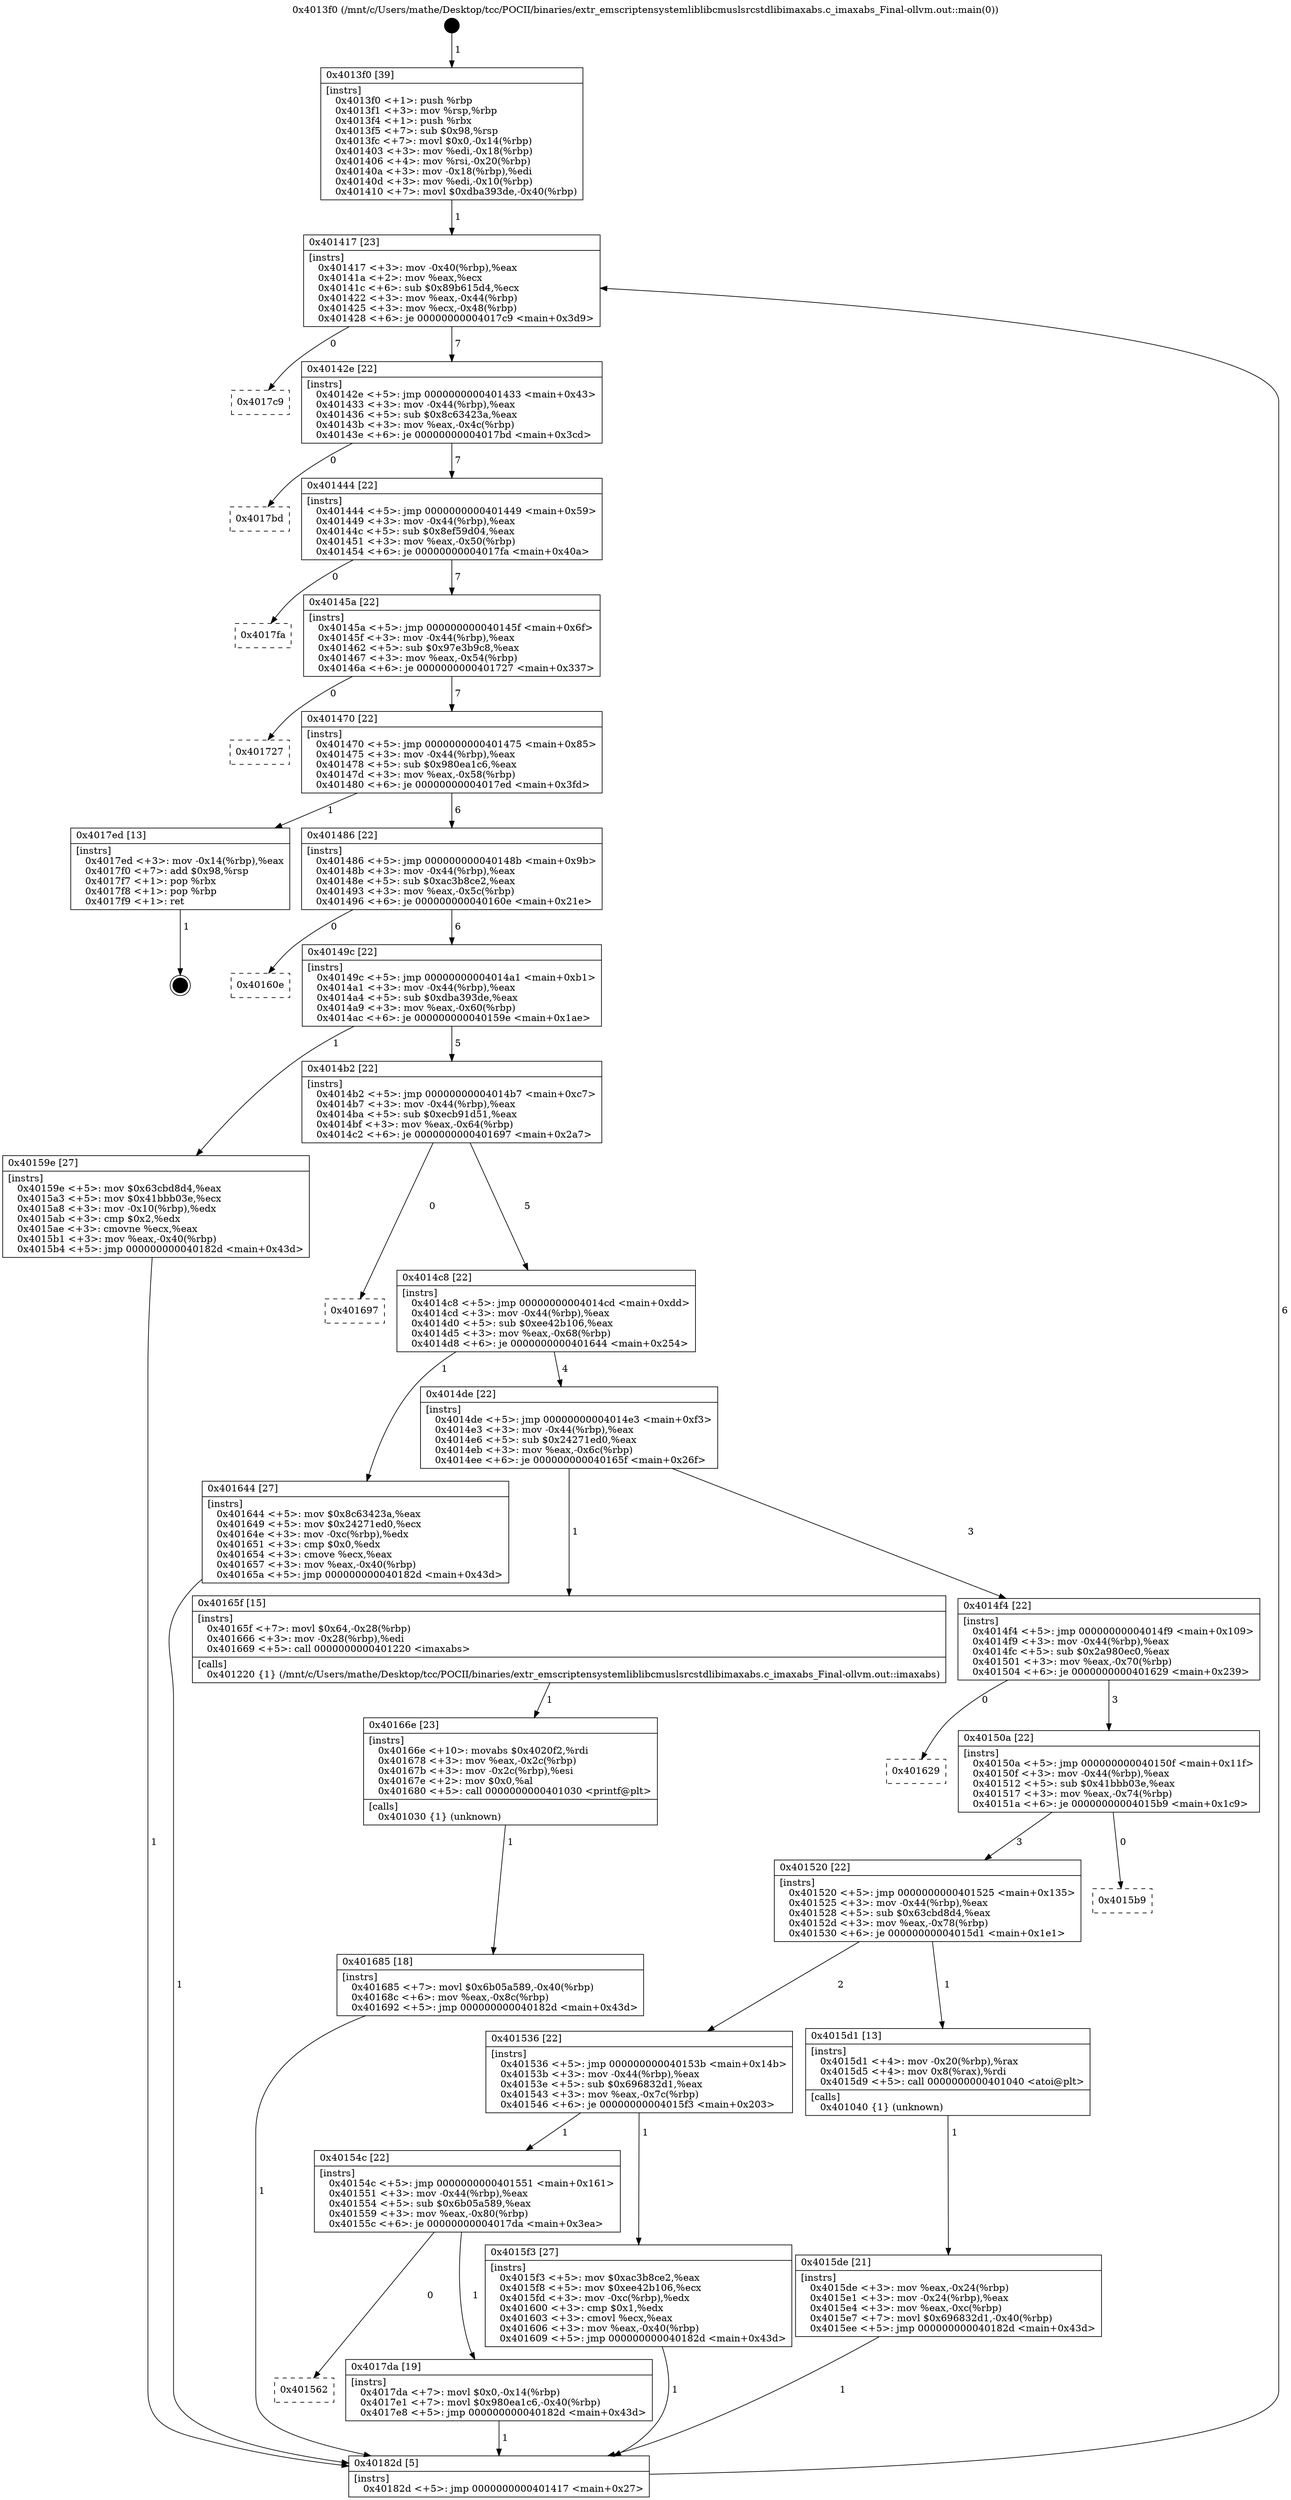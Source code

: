 digraph "0x4013f0" {
  label = "0x4013f0 (/mnt/c/Users/mathe/Desktop/tcc/POCII/binaries/extr_emscriptensystemliblibcmuslsrcstdlibimaxabs.c_imaxabs_Final-ollvm.out::main(0))"
  labelloc = "t"
  node[shape=record]

  Entry [label="",width=0.3,height=0.3,shape=circle,fillcolor=black,style=filled]
  "0x401417" [label="{
     0x401417 [23]\l
     | [instrs]\l
     &nbsp;&nbsp;0x401417 \<+3\>: mov -0x40(%rbp),%eax\l
     &nbsp;&nbsp;0x40141a \<+2\>: mov %eax,%ecx\l
     &nbsp;&nbsp;0x40141c \<+6\>: sub $0x89b615d4,%ecx\l
     &nbsp;&nbsp;0x401422 \<+3\>: mov %eax,-0x44(%rbp)\l
     &nbsp;&nbsp;0x401425 \<+3\>: mov %ecx,-0x48(%rbp)\l
     &nbsp;&nbsp;0x401428 \<+6\>: je 00000000004017c9 \<main+0x3d9\>\l
  }"]
  "0x4017c9" [label="{
     0x4017c9\l
  }", style=dashed]
  "0x40142e" [label="{
     0x40142e [22]\l
     | [instrs]\l
     &nbsp;&nbsp;0x40142e \<+5\>: jmp 0000000000401433 \<main+0x43\>\l
     &nbsp;&nbsp;0x401433 \<+3\>: mov -0x44(%rbp),%eax\l
     &nbsp;&nbsp;0x401436 \<+5\>: sub $0x8c63423a,%eax\l
     &nbsp;&nbsp;0x40143b \<+3\>: mov %eax,-0x4c(%rbp)\l
     &nbsp;&nbsp;0x40143e \<+6\>: je 00000000004017bd \<main+0x3cd\>\l
  }"]
  Exit [label="",width=0.3,height=0.3,shape=circle,fillcolor=black,style=filled,peripheries=2]
  "0x4017bd" [label="{
     0x4017bd\l
  }", style=dashed]
  "0x401444" [label="{
     0x401444 [22]\l
     | [instrs]\l
     &nbsp;&nbsp;0x401444 \<+5\>: jmp 0000000000401449 \<main+0x59\>\l
     &nbsp;&nbsp;0x401449 \<+3\>: mov -0x44(%rbp),%eax\l
     &nbsp;&nbsp;0x40144c \<+5\>: sub $0x8ef59d04,%eax\l
     &nbsp;&nbsp;0x401451 \<+3\>: mov %eax,-0x50(%rbp)\l
     &nbsp;&nbsp;0x401454 \<+6\>: je 00000000004017fa \<main+0x40a\>\l
  }"]
  "0x401562" [label="{
     0x401562\l
  }", style=dashed]
  "0x4017fa" [label="{
     0x4017fa\l
  }", style=dashed]
  "0x40145a" [label="{
     0x40145a [22]\l
     | [instrs]\l
     &nbsp;&nbsp;0x40145a \<+5\>: jmp 000000000040145f \<main+0x6f\>\l
     &nbsp;&nbsp;0x40145f \<+3\>: mov -0x44(%rbp),%eax\l
     &nbsp;&nbsp;0x401462 \<+5\>: sub $0x97e3b9c8,%eax\l
     &nbsp;&nbsp;0x401467 \<+3\>: mov %eax,-0x54(%rbp)\l
     &nbsp;&nbsp;0x40146a \<+6\>: je 0000000000401727 \<main+0x337\>\l
  }"]
  "0x4017da" [label="{
     0x4017da [19]\l
     | [instrs]\l
     &nbsp;&nbsp;0x4017da \<+7\>: movl $0x0,-0x14(%rbp)\l
     &nbsp;&nbsp;0x4017e1 \<+7\>: movl $0x980ea1c6,-0x40(%rbp)\l
     &nbsp;&nbsp;0x4017e8 \<+5\>: jmp 000000000040182d \<main+0x43d\>\l
  }"]
  "0x401727" [label="{
     0x401727\l
  }", style=dashed]
  "0x401470" [label="{
     0x401470 [22]\l
     | [instrs]\l
     &nbsp;&nbsp;0x401470 \<+5\>: jmp 0000000000401475 \<main+0x85\>\l
     &nbsp;&nbsp;0x401475 \<+3\>: mov -0x44(%rbp),%eax\l
     &nbsp;&nbsp;0x401478 \<+5\>: sub $0x980ea1c6,%eax\l
     &nbsp;&nbsp;0x40147d \<+3\>: mov %eax,-0x58(%rbp)\l
     &nbsp;&nbsp;0x401480 \<+6\>: je 00000000004017ed \<main+0x3fd\>\l
  }"]
  "0x401685" [label="{
     0x401685 [18]\l
     | [instrs]\l
     &nbsp;&nbsp;0x401685 \<+7\>: movl $0x6b05a589,-0x40(%rbp)\l
     &nbsp;&nbsp;0x40168c \<+6\>: mov %eax,-0x8c(%rbp)\l
     &nbsp;&nbsp;0x401692 \<+5\>: jmp 000000000040182d \<main+0x43d\>\l
  }"]
  "0x4017ed" [label="{
     0x4017ed [13]\l
     | [instrs]\l
     &nbsp;&nbsp;0x4017ed \<+3\>: mov -0x14(%rbp),%eax\l
     &nbsp;&nbsp;0x4017f0 \<+7\>: add $0x98,%rsp\l
     &nbsp;&nbsp;0x4017f7 \<+1\>: pop %rbx\l
     &nbsp;&nbsp;0x4017f8 \<+1\>: pop %rbp\l
     &nbsp;&nbsp;0x4017f9 \<+1\>: ret\l
  }"]
  "0x401486" [label="{
     0x401486 [22]\l
     | [instrs]\l
     &nbsp;&nbsp;0x401486 \<+5\>: jmp 000000000040148b \<main+0x9b\>\l
     &nbsp;&nbsp;0x40148b \<+3\>: mov -0x44(%rbp),%eax\l
     &nbsp;&nbsp;0x40148e \<+5\>: sub $0xac3b8ce2,%eax\l
     &nbsp;&nbsp;0x401493 \<+3\>: mov %eax,-0x5c(%rbp)\l
     &nbsp;&nbsp;0x401496 \<+6\>: je 000000000040160e \<main+0x21e\>\l
  }"]
  "0x40166e" [label="{
     0x40166e [23]\l
     | [instrs]\l
     &nbsp;&nbsp;0x40166e \<+10\>: movabs $0x4020f2,%rdi\l
     &nbsp;&nbsp;0x401678 \<+3\>: mov %eax,-0x2c(%rbp)\l
     &nbsp;&nbsp;0x40167b \<+3\>: mov -0x2c(%rbp),%esi\l
     &nbsp;&nbsp;0x40167e \<+2\>: mov $0x0,%al\l
     &nbsp;&nbsp;0x401680 \<+5\>: call 0000000000401030 \<printf@plt\>\l
     | [calls]\l
     &nbsp;&nbsp;0x401030 \{1\} (unknown)\l
  }"]
  "0x40160e" [label="{
     0x40160e\l
  }", style=dashed]
  "0x40149c" [label="{
     0x40149c [22]\l
     | [instrs]\l
     &nbsp;&nbsp;0x40149c \<+5\>: jmp 00000000004014a1 \<main+0xb1\>\l
     &nbsp;&nbsp;0x4014a1 \<+3\>: mov -0x44(%rbp),%eax\l
     &nbsp;&nbsp;0x4014a4 \<+5\>: sub $0xdba393de,%eax\l
     &nbsp;&nbsp;0x4014a9 \<+3\>: mov %eax,-0x60(%rbp)\l
     &nbsp;&nbsp;0x4014ac \<+6\>: je 000000000040159e \<main+0x1ae\>\l
  }"]
  "0x40154c" [label="{
     0x40154c [22]\l
     | [instrs]\l
     &nbsp;&nbsp;0x40154c \<+5\>: jmp 0000000000401551 \<main+0x161\>\l
     &nbsp;&nbsp;0x401551 \<+3\>: mov -0x44(%rbp),%eax\l
     &nbsp;&nbsp;0x401554 \<+5\>: sub $0x6b05a589,%eax\l
     &nbsp;&nbsp;0x401559 \<+3\>: mov %eax,-0x80(%rbp)\l
     &nbsp;&nbsp;0x40155c \<+6\>: je 00000000004017da \<main+0x3ea\>\l
  }"]
  "0x40159e" [label="{
     0x40159e [27]\l
     | [instrs]\l
     &nbsp;&nbsp;0x40159e \<+5\>: mov $0x63cbd8d4,%eax\l
     &nbsp;&nbsp;0x4015a3 \<+5\>: mov $0x41bbb03e,%ecx\l
     &nbsp;&nbsp;0x4015a8 \<+3\>: mov -0x10(%rbp),%edx\l
     &nbsp;&nbsp;0x4015ab \<+3\>: cmp $0x2,%edx\l
     &nbsp;&nbsp;0x4015ae \<+3\>: cmovne %ecx,%eax\l
     &nbsp;&nbsp;0x4015b1 \<+3\>: mov %eax,-0x40(%rbp)\l
     &nbsp;&nbsp;0x4015b4 \<+5\>: jmp 000000000040182d \<main+0x43d\>\l
  }"]
  "0x4014b2" [label="{
     0x4014b2 [22]\l
     | [instrs]\l
     &nbsp;&nbsp;0x4014b2 \<+5\>: jmp 00000000004014b7 \<main+0xc7\>\l
     &nbsp;&nbsp;0x4014b7 \<+3\>: mov -0x44(%rbp),%eax\l
     &nbsp;&nbsp;0x4014ba \<+5\>: sub $0xecb91d51,%eax\l
     &nbsp;&nbsp;0x4014bf \<+3\>: mov %eax,-0x64(%rbp)\l
     &nbsp;&nbsp;0x4014c2 \<+6\>: je 0000000000401697 \<main+0x2a7\>\l
  }"]
  "0x40182d" [label="{
     0x40182d [5]\l
     | [instrs]\l
     &nbsp;&nbsp;0x40182d \<+5\>: jmp 0000000000401417 \<main+0x27\>\l
  }"]
  "0x4013f0" [label="{
     0x4013f0 [39]\l
     | [instrs]\l
     &nbsp;&nbsp;0x4013f0 \<+1\>: push %rbp\l
     &nbsp;&nbsp;0x4013f1 \<+3\>: mov %rsp,%rbp\l
     &nbsp;&nbsp;0x4013f4 \<+1\>: push %rbx\l
     &nbsp;&nbsp;0x4013f5 \<+7\>: sub $0x98,%rsp\l
     &nbsp;&nbsp;0x4013fc \<+7\>: movl $0x0,-0x14(%rbp)\l
     &nbsp;&nbsp;0x401403 \<+3\>: mov %edi,-0x18(%rbp)\l
     &nbsp;&nbsp;0x401406 \<+4\>: mov %rsi,-0x20(%rbp)\l
     &nbsp;&nbsp;0x40140a \<+3\>: mov -0x18(%rbp),%edi\l
     &nbsp;&nbsp;0x40140d \<+3\>: mov %edi,-0x10(%rbp)\l
     &nbsp;&nbsp;0x401410 \<+7\>: movl $0xdba393de,-0x40(%rbp)\l
  }"]
  "0x4015f3" [label="{
     0x4015f3 [27]\l
     | [instrs]\l
     &nbsp;&nbsp;0x4015f3 \<+5\>: mov $0xac3b8ce2,%eax\l
     &nbsp;&nbsp;0x4015f8 \<+5\>: mov $0xee42b106,%ecx\l
     &nbsp;&nbsp;0x4015fd \<+3\>: mov -0xc(%rbp),%edx\l
     &nbsp;&nbsp;0x401600 \<+3\>: cmp $0x1,%edx\l
     &nbsp;&nbsp;0x401603 \<+3\>: cmovl %ecx,%eax\l
     &nbsp;&nbsp;0x401606 \<+3\>: mov %eax,-0x40(%rbp)\l
     &nbsp;&nbsp;0x401609 \<+5\>: jmp 000000000040182d \<main+0x43d\>\l
  }"]
  "0x401697" [label="{
     0x401697\l
  }", style=dashed]
  "0x4014c8" [label="{
     0x4014c8 [22]\l
     | [instrs]\l
     &nbsp;&nbsp;0x4014c8 \<+5\>: jmp 00000000004014cd \<main+0xdd\>\l
     &nbsp;&nbsp;0x4014cd \<+3\>: mov -0x44(%rbp),%eax\l
     &nbsp;&nbsp;0x4014d0 \<+5\>: sub $0xee42b106,%eax\l
     &nbsp;&nbsp;0x4014d5 \<+3\>: mov %eax,-0x68(%rbp)\l
     &nbsp;&nbsp;0x4014d8 \<+6\>: je 0000000000401644 \<main+0x254\>\l
  }"]
  "0x4015de" [label="{
     0x4015de [21]\l
     | [instrs]\l
     &nbsp;&nbsp;0x4015de \<+3\>: mov %eax,-0x24(%rbp)\l
     &nbsp;&nbsp;0x4015e1 \<+3\>: mov -0x24(%rbp),%eax\l
     &nbsp;&nbsp;0x4015e4 \<+3\>: mov %eax,-0xc(%rbp)\l
     &nbsp;&nbsp;0x4015e7 \<+7\>: movl $0x696832d1,-0x40(%rbp)\l
     &nbsp;&nbsp;0x4015ee \<+5\>: jmp 000000000040182d \<main+0x43d\>\l
  }"]
  "0x401644" [label="{
     0x401644 [27]\l
     | [instrs]\l
     &nbsp;&nbsp;0x401644 \<+5\>: mov $0x8c63423a,%eax\l
     &nbsp;&nbsp;0x401649 \<+5\>: mov $0x24271ed0,%ecx\l
     &nbsp;&nbsp;0x40164e \<+3\>: mov -0xc(%rbp),%edx\l
     &nbsp;&nbsp;0x401651 \<+3\>: cmp $0x0,%edx\l
     &nbsp;&nbsp;0x401654 \<+3\>: cmove %ecx,%eax\l
     &nbsp;&nbsp;0x401657 \<+3\>: mov %eax,-0x40(%rbp)\l
     &nbsp;&nbsp;0x40165a \<+5\>: jmp 000000000040182d \<main+0x43d\>\l
  }"]
  "0x4014de" [label="{
     0x4014de [22]\l
     | [instrs]\l
     &nbsp;&nbsp;0x4014de \<+5\>: jmp 00000000004014e3 \<main+0xf3\>\l
     &nbsp;&nbsp;0x4014e3 \<+3\>: mov -0x44(%rbp),%eax\l
     &nbsp;&nbsp;0x4014e6 \<+5\>: sub $0x24271ed0,%eax\l
     &nbsp;&nbsp;0x4014eb \<+3\>: mov %eax,-0x6c(%rbp)\l
     &nbsp;&nbsp;0x4014ee \<+6\>: je 000000000040165f \<main+0x26f\>\l
  }"]
  "0x401536" [label="{
     0x401536 [22]\l
     | [instrs]\l
     &nbsp;&nbsp;0x401536 \<+5\>: jmp 000000000040153b \<main+0x14b\>\l
     &nbsp;&nbsp;0x40153b \<+3\>: mov -0x44(%rbp),%eax\l
     &nbsp;&nbsp;0x40153e \<+5\>: sub $0x696832d1,%eax\l
     &nbsp;&nbsp;0x401543 \<+3\>: mov %eax,-0x7c(%rbp)\l
     &nbsp;&nbsp;0x401546 \<+6\>: je 00000000004015f3 \<main+0x203\>\l
  }"]
  "0x40165f" [label="{
     0x40165f [15]\l
     | [instrs]\l
     &nbsp;&nbsp;0x40165f \<+7\>: movl $0x64,-0x28(%rbp)\l
     &nbsp;&nbsp;0x401666 \<+3\>: mov -0x28(%rbp),%edi\l
     &nbsp;&nbsp;0x401669 \<+5\>: call 0000000000401220 \<imaxabs\>\l
     | [calls]\l
     &nbsp;&nbsp;0x401220 \{1\} (/mnt/c/Users/mathe/Desktop/tcc/POCII/binaries/extr_emscriptensystemliblibcmuslsrcstdlibimaxabs.c_imaxabs_Final-ollvm.out::imaxabs)\l
  }"]
  "0x4014f4" [label="{
     0x4014f4 [22]\l
     | [instrs]\l
     &nbsp;&nbsp;0x4014f4 \<+5\>: jmp 00000000004014f9 \<main+0x109\>\l
     &nbsp;&nbsp;0x4014f9 \<+3\>: mov -0x44(%rbp),%eax\l
     &nbsp;&nbsp;0x4014fc \<+5\>: sub $0x2a980ec0,%eax\l
     &nbsp;&nbsp;0x401501 \<+3\>: mov %eax,-0x70(%rbp)\l
     &nbsp;&nbsp;0x401504 \<+6\>: je 0000000000401629 \<main+0x239\>\l
  }"]
  "0x4015d1" [label="{
     0x4015d1 [13]\l
     | [instrs]\l
     &nbsp;&nbsp;0x4015d1 \<+4\>: mov -0x20(%rbp),%rax\l
     &nbsp;&nbsp;0x4015d5 \<+4\>: mov 0x8(%rax),%rdi\l
     &nbsp;&nbsp;0x4015d9 \<+5\>: call 0000000000401040 \<atoi@plt\>\l
     | [calls]\l
     &nbsp;&nbsp;0x401040 \{1\} (unknown)\l
  }"]
  "0x401629" [label="{
     0x401629\l
  }", style=dashed]
  "0x40150a" [label="{
     0x40150a [22]\l
     | [instrs]\l
     &nbsp;&nbsp;0x40150a \<+5\>: jmp 000000000040150f \<main+0x11f\>\l
     &nbsp;&nbsp;0x40150f \<+3\>: mov -0x44(%rbp),%eax\l
     &nbsp;&nbsp;0x401512 \<+5\>: sub $0x41bbb03e,%eax\l
     &nbsp;&nbsp;0x401517 \<+3\>: mov %eax,-0x74(%rbp)\l
     &nbsp;&nbsp;0x40151a \<+6\>: je 00000000004015b9 \<main+0x1c9\>\l
  }"]
  "0x401520" [label="{
     0x401520 [22]\l
     | [instrs]\l
     &nbsp;&nbsp;0x401520 \<+5\>: jmp 0000000000401525 \<main+0x135\>\l
     &nbsp;&nbsp;0x401525 \<+3\>: mov -0x44(%rbp),%eax\l
     &nbsp;&nbsp;0x401528 \<+5\>: sub $0x63cbd8d4,%eax\l
     &nbsp;&nbsp;0x40152d \<+3\>: mov %eax,-0x78(%rbp)\l
     &nbsp;&nbsp;0x401530 \<+6\>: je 00000000004015d1 \<main+0x1e1\>\l
  }"]
  "0x4015b9" [label="{
     0x4015b9\l
  }", style=dashed]
  Entry -> "0x4013f0" [label=" 1"]
  "0x401417" -> "0x4017c9" [label=" 0"]
  "0x401417" -> "0x40142e" [label=" 7"]
  "0x4017ed" -> Exit [label=" 1"]
  "0x40142e" -> "0x4017bd" [label=" 0"]
  "0x40142e" -> "0x401444" [label=" 7"]
  "0x4017da" -> "0x40182d" [label=" 1"]
  "0x401444" -> "0x4017fa" [label=" 0"]
  "0x401444" -> "0x40145a" [label=" 7"]
  "0x40154c" -> "0x401562" [label=" 0"]
  "0x40145a" -> "0x401727" [label=" 0"]
  "0x40145a" -> "0x401470" [label=" 7"]
  "0x40154c" -> "0x4017da" [label=" 1"]
  "0x401470" -> "0x4017ed" [label=" 1"]
  "0x401470" -> "0x401486" [label=" 6"]
  "0x401685" -> "0x40182d" [label=" 1"]
  "0x401486" -> "0x40160e" [label=" 0"]
  "0x401486" -> "0x40149c" [label=" 6"]
  "0x40166e" -> "0x401685" [label=" 1"]
  "0x40149c" -> "0x40159e" [label=" 1"]
  "0x40149c" -> "0x4014b2" [label=" 5"]
  "0x40159e" -> "0x40182d" [label=" 1"]
  "0x4013f0" -> "0x401417" [label=" 1"]
  "0x40182d" -> "0x401417" [label=" 6"]
  "0x40165f" -> "0x40166e" [label=" 1"]
  "0x4014b2" -> "0x401697" [label=" 0"]
  "0x4014b2" -> "0x4014c8" [label=" 5"]
  "0x401644" -> "0x40182d" [label=" 1"]
  "0x4014c8" -> "0x401644" [label=" 1"]
  "0x4014c8" -> "0x4014de" [label=" 4"]
  "0x401536" -> "0x40154c" [label=" 1"]
  "0x4014de" -> "0x40165f" [label=" 1"]
  "0x4014de" -> "0x4014f4" [label=" 3"]
  "0x401536" -> "0x4015f3" [label=" 1"]
  "0x4014f4" -> "0x401629" [label=" 0"]
  "0x4014f4" -> "0x40150a" [label=" 3"]
  "0x4015f3" -> "0x40182d" [label=" 1"]
  "0x40150a" -> "0x4015b9" [label=" 0"]
  "0x40150a" -> "0x401520" [label=" 3"]
  "0x4015de" -> "0x40182d" [label=" 1"]
  "0x401520" -> "0x4015d1" [label=" 1"]
  "0x401520" -> "0x401536" [label=" 2"]
  "0x4015d1" -> "0x4015de" [label=" 1"]
}
